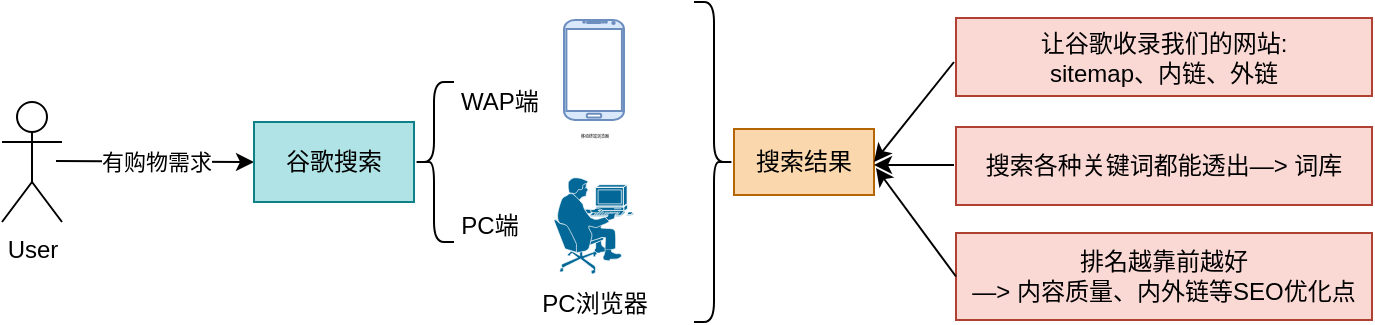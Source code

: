 <mxfile version="21.6.8" type="github">
  <diagram name="第 1 页" id="Lh4JASso7kGYIhVqFqvU">
    <mxGraphModel dx="985" dy="536" grid="1" gridSize="10" guides="1" tooltips="1" connect="1" arrows="1" fold="1" page="1" pageScale="1" pageWidth="827" pageHeight="1169" math="0" shadow="0">
      <root>
        <mxCell id="0" />
        <mxCell id="1" parent="0" />
        <mxCell id="7T_8MjJRUfIJsUsyiFrn-1" value="User" style="shape=umlActor;verticalLabelPosition=bottom;verticalAlign=top;html=1;" vertex="1" parent="1">
          <mxGeometry x="20" y="320" width="30" height="60" as="geometry" />
        </mxCell>
        <mxCell id="7T_8MjJRUfIJsUsyiFrn-2" value="移动终端浏览器" style="verticalLabelPosition=bottom;verticalAlign=top;html=1;shadow=0;dashed=0;strokeWidth=1;shape=mxgraph.android.phone2;strokeColor=#6c8ebf;fillColor=#dae8fc;fontSize=2;" vertex="1" parent="1">
          <mxGeometry x="301" y="279" width="30" height="50" as="geometry" />
        </mxCell>
        <mxCell id="7T_8MjJRUfIJsUsyiFrn-3" value="" style="endArrow=classic;html=1;rounded=0;" edge="1" parent="1">
          <mxGeometry relative="1" as="geometry">
            <mxPoint x="47" y="349.5" as="sourcePoint" />
            <mxPoint x="146" y="350" as="targetPoint" />
          </mxGeometry>
        </mxCell>
        <mxCell id="7T_8MjJRUfIJsUsyiFrn-4" value="有购物需求" style="edgeLabel;resizable=0;html=1;align=center;verticalAlign=middle;" connectable="0" vertex="1" parent="7T_8MjJRUfIJsUsyiFrn-3">
          <mxGeometry relative="1" as="geometry" />
        </mxCell>
        <mxCell id="7T_8MjJRUfIJsUsyiFrn-5" value="" style="shape=curlyBracket;whiteSpace=wrap;html=1;rounded=1;labelPosition=left;verticalLabelPosition=middle;align=right;verticalAlign=middle;" vertex="1" parent="1">
          <mxGeometry x="226" y="310" width="20" height="80" as="geometry" />
        </mxCell>
        <mxCell id="7T_8MjJRUfIJsUsyiFrn-6" value="WAP端" style="text;html=1;strokeColor=none;fillColor=none;align=center;verticalAlign=middle;whiteSpace=wrap;rounded=0;" vertex="1" parent="1">
          <mxGeometry x="239" y="305" width="60" height="30" as="geometry" />
        </mxCell>
        <mxCell id="7T_8MjJRUfIJsUsyiFrn-8" value="PC端" style="text;html=1;strokeColor=none;fillColor=none;align=center;verticalAlign=middle;whiteSpace=wrap;rounded=0;" vertex="1" parent="1">
          <mxGeometry x="234" y="367" width="60" height="30" as="geometry" />
        </mxCell>
        <mxCell id="7T_8MjJRUfIJsUsyiFrn-9" value="谷歌搜索" style="rounded=0;whiteSpace=wrap;html=1;fillColor=#b0e3e6;strokeColor=#0e8088;" vertex="1" parent="1">
          <mxGeometry x="146" y="330" width="80" height="40" as="geometry" />
        </mxCell>
        <mxCell id="7T_8MjJRUfIJsUsyiFrn-10" value="PC浏览器" style="shape=mxgraph.cisco.people.pc_man;sketch=0;html=1;pointerEvents=1;dashed=0;fillColor=#036897;strokeColor=#ffffff;strokeWidth=2;verticalLabelPosition=bottom;verticalAlign=top;align=center;outlineConnect=0;" vertex="1" parent="1">
          <mxGeometry x="296" y="357.5" width="40" height="49" as="geometry" />
        </mxCell>
        <mxCell id="7T_8MjJRUfIJsUsyiFrn-11" value="" style="shape=curlyBracket;whiteSpace=wrap;html=1;rounded=1;flipH=1;labelPosition=right;verticalLabelPosition=middle;align=left;verticalAlign=middle;" vertex="1" parent="1">
          <mxGeometry x="366" y="270" width="20" height="160" as="geometry" />
        </mxCell>
        <mxCell id="7T_8MjJRUfIJsUsyiFrn-12" value="搜索结果" style="rounded=0;whiteSpace=wrap;html=1;fillColor=#fad7ac;strokeColor=#b46504;" vertex="1" parent="1">
          <mxGeometry x="386" y="333.5" width="70" height="33" as="geometry" />
        </mxCell>
        <mxCell id="7T_8MjJRUfIJsUsyiFrn-14" value="搜索各种关键词都能透出—&amp;gt; 词库" style="rounded=0;whiteSpace=wrap;html=1;fillColor=#fad9d5;strokeColor=#ae4132;" vertex="1" parent="1">
          <mxGeometry x="497" y="332.5" width="208" height="39" as="geometry" />
        </mxCell>
        <mxCell id="7T_8MjJRUfIJsUsyiFrn-15" value="排名越靠前越好&lt;br&gt;—&amp;gt; 内容质量、内外链等SEO优化点" style="rounded=0;whiteSpace=wrap;html=1;align=center;fillColor=#fad9d5;strokeColor=#ae4132;" vertex="1" parent="1">
          <mxGeometry x="497" y="385.5" width="208" height="43.5" as="geometry" />
        </mxCell>
        <mxCell id="7T_8MjJRUfIJsUsyiFrn-16" value="让谷歌收录我们的网站: &lt;br&gt;sitemap、内链、外链" style="rounded=0;whiteSpace=wrap;html=1;fillColor=#fad9d5;strokeColor=#ae4132;" vertex="1" parent="1">
          <mxGeometry x="497" y="278" width="208" height="39" as="geometry" />
        </mxCell>
        <mxCell id="7T_8MjJRUfIJsUsyiFrn-17" value="" style="endArrow=classic;html=1;rounded=0;" edge="1" parent="1">
          <mxGeometry width="50" height="50" relative="1" as="geometry">
            <mxPoint x="496" y="300" as="sourcePoint" />
            <mxPoint x="456" y="350" as="targetPoint" />
          </mxGeometry>
        </mxCell>
        <mxCell id="7T_8MjJRUfIJsUsyiFrn-19" value="" style="endArrow=classic;html=1;rounded=0;" edge="1" parent="1">
          <mxGeometry width="50" height="50" relative="1" as="geometry">
            <mxPoint x="496" y="351.5" as="sourcePoint" />
            <mxPoint x="456" y="351.5" as="targetPoint" />
          </mxGeometry>
        </mxCell>
        <mxCell id="7T_8MjJRUfIJsUsyiFrn-20" value="" style="endArrow=classic;html=1;rounded=0;exitX=0;exitY=0.5;exitDx=0;exitDy=0;" edge="1" parent="1" source="7T_8MjJRUfIJsUsyiFrn-15">
          <mxGeometry width="50" height="50" relative="1" as="geometry">
            <mxPoint x="477" y="393" as="sourcePoint" />
            <mxPoint x="457" y="353" as="targetPoint" />
          </mxGeometry>
        </mxCell>
      </root>
    </mxGraphModel>
  </diagram>
</mxfile>
